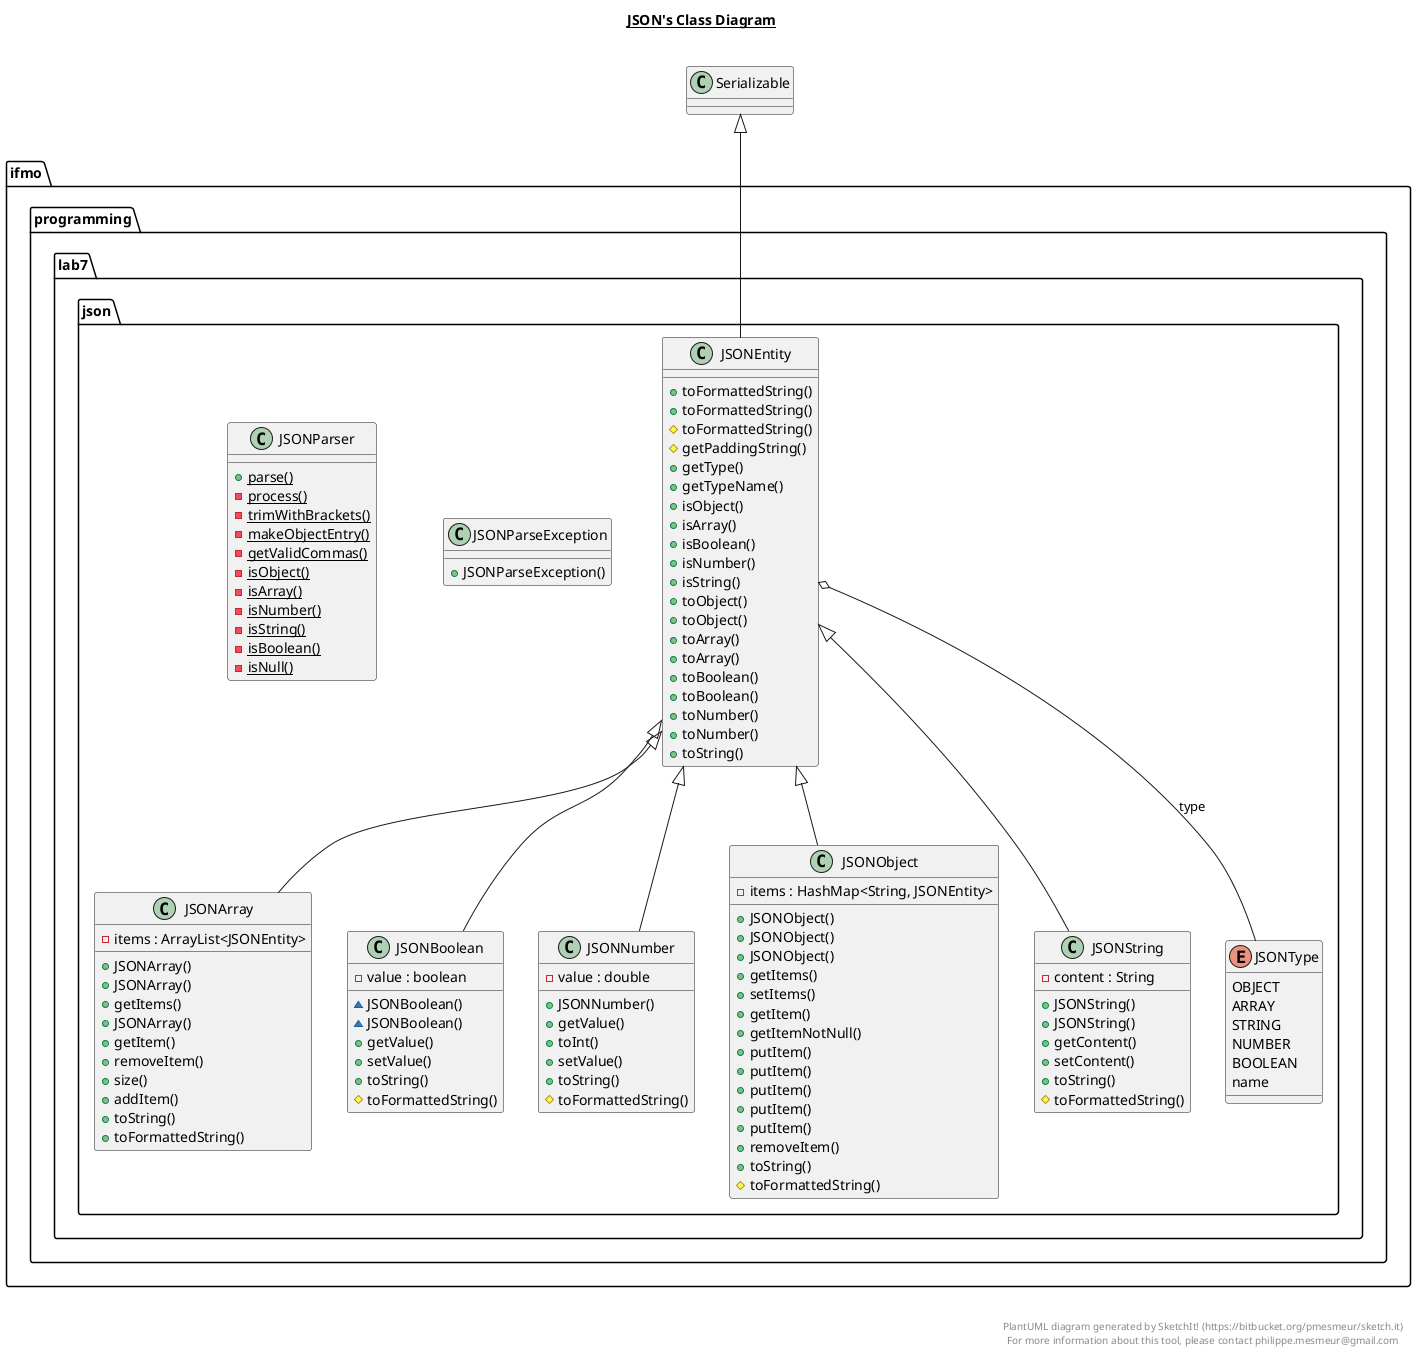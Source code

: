 @startuml

title __JSON's Class Diagram__\n

  package ifmo.programming.lab7 {
    package ifmo.programming.lab7.json {
      class JSONArray {
          - items : ArrayList<JSONEntity>
          + JSONArray()
          + JSONArray()
          + getItems()
          + JSONArray()
          + getItem()
          + removeItem()
          + size()
          + addItem()
          + toString()
          + toFormattedString()
      }
    }
  }
  

  package ifmo.programming.lab7 {
    package ifmo.programming.lab7.json {
      class JSONBoolean {
          - value : boolean
          ~ JSONBoolean()
          ~ JSONBoolean()
          + getValue()
          + setValue()
          + toString()
          # toFormattedString()
      }
    }
  }
  

  package ifmo.programming.lab7 {
    package ifmo.programming.lab7.json {
      class JSONEntity {
          + toFormattedString()
          + toFormattedString()
          # toFormattedString()
          # getPaddingString()
          + getType()
          + getTypeName()
          + isObject()
          + isArray()
          + isBoolean()
          + isNumber()
          + isString()
          + toObject()
          + toObject()
          + toArray()
          + toArray()
          + toBoolean()
          + toBoolean()
          + toNumber()
          + toNumber()
          + toString()
      }
    }
  }
  

  package ifmo.programming.lab7 {
    package ifmo.programming.lab7.json {
      class JSONNumber {
          - value : double
          + JSONNumber()
          + getValue()
          + toInt()
          + setValue()
          + toString()
          # toFormattedString()
      }
    }
  }
  

  package ifmo.programming.lab7 {
    package ifmo.programming.lab7.json {
      class JSONObject {
          - items : HashMap<String, JSONEntity>
          + JSONObject()
          + JSONObject()
          + JSONObject()
          + getItems()
          + setItems()
          + getItem()
          + getItemNotNull()
          + putItem()
          + putItem()
          + putItem()
          + putItem()
          + putItem()
          + removeItem()
          + toString()
          # toFormattedString()
      }
    }
  }
  

  package ifmo.programming.lab7 {
    package ifmo.programming.lab7.json {
      class JSONParseException {
          + JSONParseException()
      }
    }
  }
  

  package ifmo.programming.lab7 {
    package ifmo.programming.lab7.json {
      class JSONParser {
          {static} + parse()
          {static} - process()
          {static} - trimWithBrackets()
          {static} - makeObjectEntry()
          {static} - getValidCommas()
          {static} - isObject()
          {static} - isArray()
          {static} - isNumber()
          {static} - isString()
          {static} - isBoolean()
          {static} - isNull()
      }
    }
  }
  

  package ifmo.programming.lab7 {
    package ifmo.programming.lab7.json {
      class JSONString {
          - content : String
          + JSONString()
          + JSONString()
          + getContent()
          + setContent()
          + toString()
          # toFormattedString()
      }
    }
  }
  

  package ifmo.programming.lab7 {
    package ifmo.programming.lab7.json {
      enum JSONType {
        OBJECT
        ARRAY
        STRING
        NUMBER
        BOOLEAN
        name
      }
    }
  }
  

  JSONArray -up-|> JSONEntity
  JSONBoolean -up-|> JSONEntity
  JSONEntity -up-|> Serializable
  JSONEntity o-- JSONType : type
  JSONNumber -up-|> JSONEntity
  JSONObject -up-|> JSONEntity
  JSONString -up-|> JSONEntity


right footer


PlantUML diagram generated by SketchIt! (https://bitbucket.org/pmesmeur/sketch.it)
For more information about this tool, please contact philippe.mesmeur@gmail.com
endfooter

@enduml
